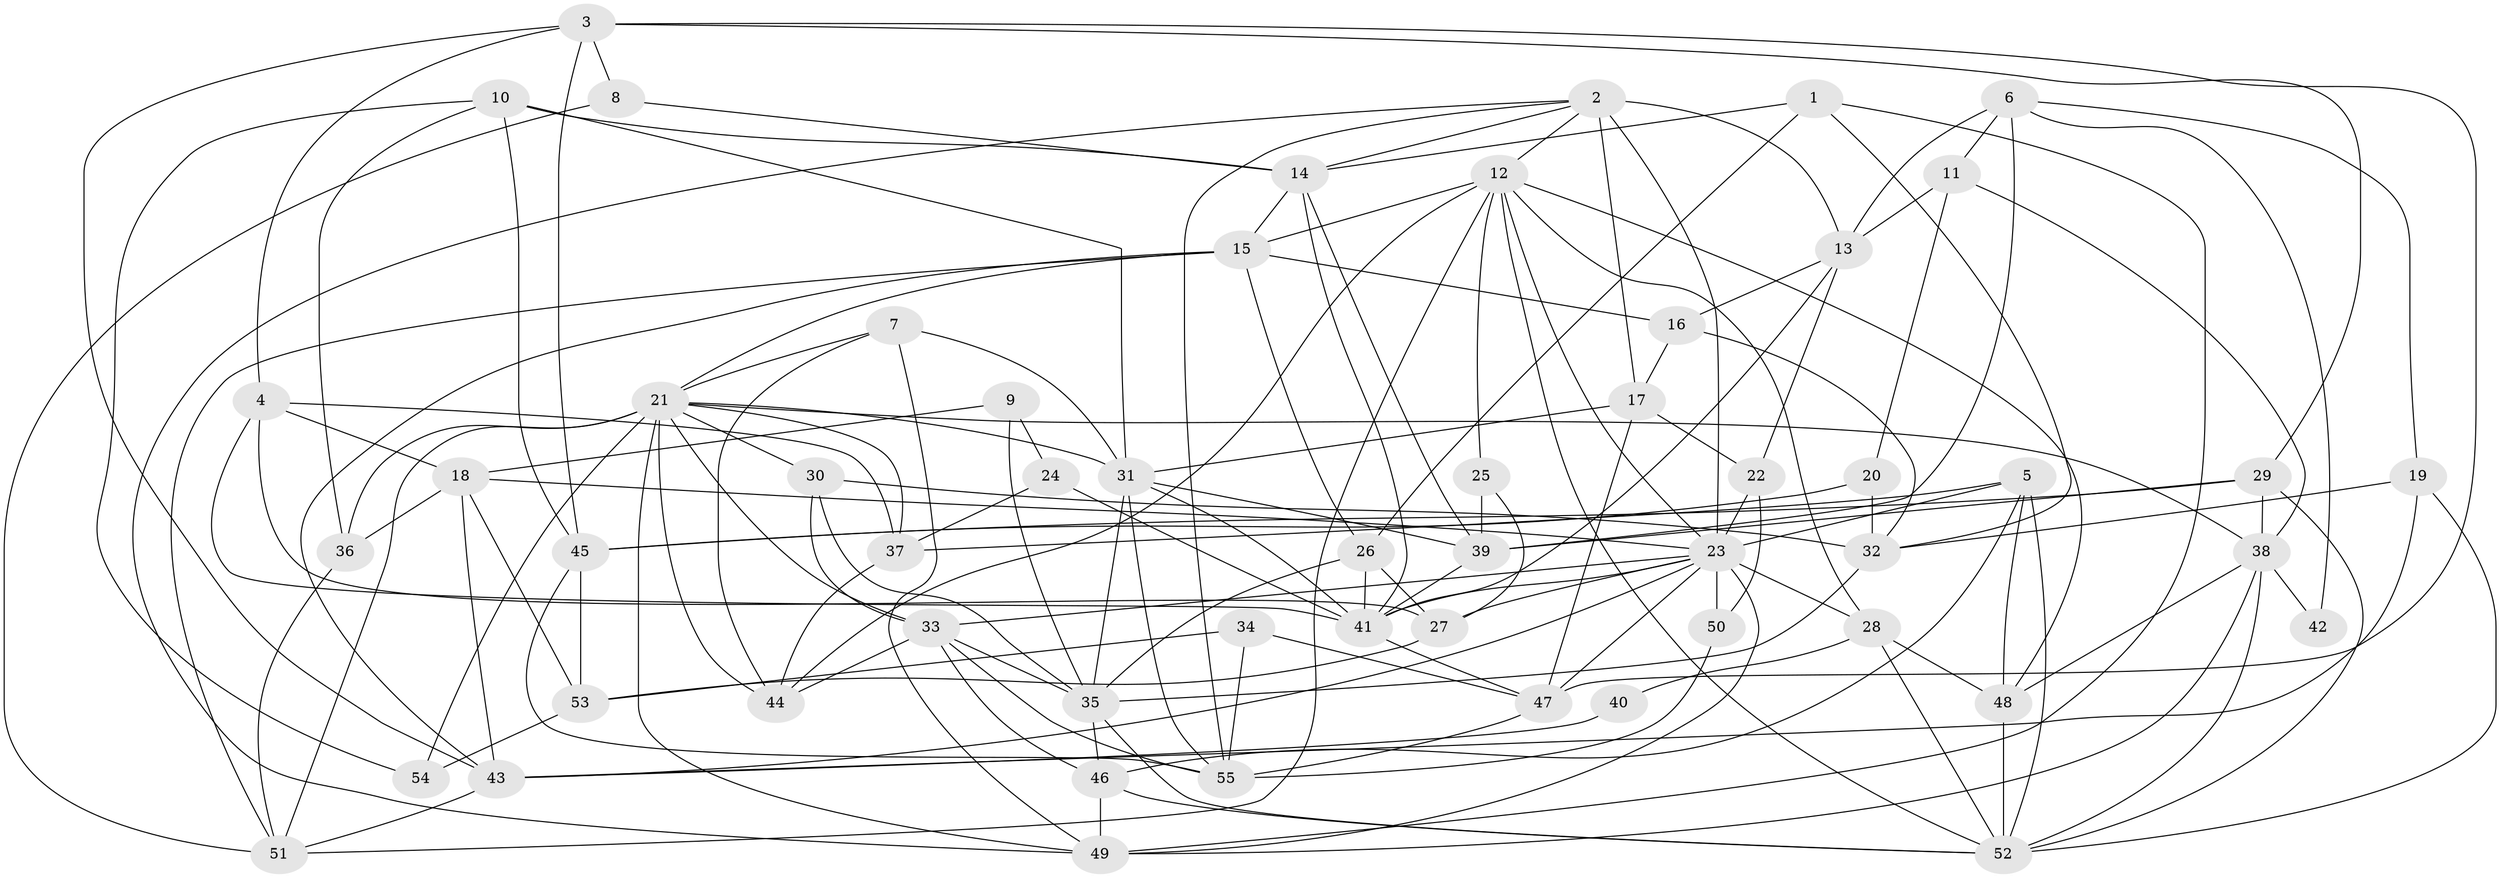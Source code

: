 // original degree distribution, {3: 0.3, 4: 0.2818181818181818, 6: 0.09090909090909091, 5: 0.17272727272727273, 7: 0.02727272727272727, 2: 0.10909090909090909, 9: 0.00909090909090909, 8: 0.00909090909090909}
// Generated by graph-tools (version 1.1) at 2025/02/03/09/25 03:02:09]
// undirected, 55 vertices, 151 edges
graph export_dot {
graph [start="1"]
  node [color=gray90,style=filled];
  1;
  2;
  3;
  4;
  5;
  6;
  7;
  8;
  9;
  10;
  11;
  12;
  13;
  14;
  15;
  16;
  17;
  18;
  19;
  20;
  21;
  22;
  23;
  24;
  25;
  26;
  27;
  28;
  29;
  30;
  31;
  32;
  33;
  34;
  35;
  36;
  37;
  38;
  39;
  40;
  41;
  42;
  43;
  44;
  45;
  46;
  47;
  48;
  49;
  50;
  51;
  52;
  53;
  54;
  55;
  1 -- 14 [weight=1.0];
  1 -- 26 [weight=1.0];
  1 -- 32 [weight=1.0];
  1 -- 49 [weight=1.0];
  2 -- 12 [weight=1.0];
  2 -- 13 [weight=1.0];
  2 -- 14 [weight=1.0];
  2 -- 17 [weight=2.0];
  2 -- 23 [weight=1.0];
  2 -- 49 [weight=1.0];
  2 -- 55 [weight=1.0];
  3 -- 4 [weight=1.0];
  3 -- 8 [weight=1.0];
  3 -- 29 [weight=1.0];
  3 -- 43 [weight=1.0];
  3 -- 45 [weight=1.0];
  3 -- 47 [weight=1.0];
  4 -- 18 [weight=1.0];
  4 -- 27 [weight=1.0];
  4 -- 37 [weight=1.0];
  4 -- 41 [weight=1.0];
  5 -- 23 [weight=1.0];
  5 -- 37 [weight=1.0];
  5 -- 46 [weight=1.0];
  5 -- 48 [weight=1.0];
  5 -- 52 [weight=1.0];
  6 -- 11 [weight=1.0];
  6 -- 13 [weight=1.0];
  6 -- 19 [weight=1.0];
  6 -- 39 [weight=2.0];
  6 -- 42 [weight=1.0];
  7 -- 21 [weight=1.0];
  7 -- 31 [weight=1.0];
  7 -- 44 [weight=1.0];
  7 -- 49 [weight=1.0];
  8 -- 14 [weight=1.0];
  8 -- 51 [weight=1.0];
  9 -- 18 [weight=1.0];
  9 -- 24 [weight=1.0];
  9 -- 35 [weight=1.0];
  10 -- 14 [weight=1.0];
  10 -- 31 [weight=1.0];
  10 -- 36 [weight=1.0];
  10 -- 45 [weight=1.0];
  10 -- 54 [weight=1.0];
  11 -- 13 [weight=1.0];
  11 -- 20 [weight=1.0];
  11 -- 38 [weight=1.0];
  12 -- 15 [weight=1.0];
  12 -- 23 [weight=1.0];
  12 -- 25 [weight=1.0];
  12 -- 28 [weight=1.0];
  12 -- 44 [weight=1.0];
  12 -- 48 [weight=1.0];
  12 -- 51 [weight=1.0];
  12 -- 52 [weight=1.0];
  13 -- 16 [weight=1.0];
  13 -- 22 [weight=1.0];
  13 -- 41 [weight=1.0];
  14 -- 15 [weight=1.0];
  14 -- 39 [weight=1.0];
  14 -- 41 [weight=1.0];
  15 -- 16 [weight=1.0];
  15 -- 21 [weight=1.0];
  15 -- 26 [weight=1.0];
  15 -- 43 [weight=1.0];
  15 -- 51 [weight=1.0];
  16 -- 17 [weight=2.0];
  16 -- 32 [weight=1.0];
  17 -- 22 [weight=1.0];
  17 -- 31 [weight=1.0];
  17 -- 47 [weight=1.0];
  18 -- 23 [weight=1.0];
  18 -- 36 [weight=1.0];
  18 -- 43 [weight=1.0];
  18 -- 53 [weight=1.0];
  19 -- 32 [weight=1.0];
  19 -- 43 [weight=1.0];
  19 -- 52 [weight=1.0];
  20 -- 32 [weight=1.0];
  20 -- 45 [weight=1.0];
  21 -- 30 [weight=1.0];
  21 -- 31 [weight=1.0];
  21 -- 33 [weight=1.0];
  21 -- 36 [weight=2.0];
  21 -- 37 [weight=1.0];
  21 -- 38 [weight=1.0];
  21 -- 44 [weight=1.0];
  21 -- 49 [weight=1.0];
  21 -- 51 [weight=2.0];
  21 -- 54 [weight=1.0];
  22 -- 23 [weight=2.0];
  22 -- 50 [weight=1.0];
  23 -- 27 [weight=2.0];
  23 -- 28 [weight=1.0];
  23 -- 33 [weight=1.0];
  23 -- 41 [weight=1.0];
  23 -- 43 [weight=1.0];
  23 -- 47 [weight=1.0];
  23 -- 49 [weight=1.0];
  23 -- 50 [weight=1.0];
  24 -- 37 [weight=1.0];
  24 -- 41 [weight=1.0];
  25 -- 27 [weight=1.0];
  25 -- 39 [weight=1.0];
  26 -- 27 [weight=1.0];
  26 -- 35 [weight=2.0];
  26 -- 41 [weight=1.0];
  27 -- 53 [weight=1.0];
  28 -- 40 [weight=1.0];
  28 -- 48 [weight=1.0];
  28 -- 52 [weight=1.0];
  29 -- 38 [weight=2.0];
  29 -- 39 [weight=1.0];
  29 -- 45 [weight=1.0];
  29 -- 52 [weight=1.0];
  30 -- 32 [weight=1.0];
  30 -- 33 [weight=1.0];
  30 -- 35 [weight=1.0];
  31 -- 35 [weight=1.0];
  31 -- 39 [weight=1.0];
  31 -- 41 [weight=1.0];
  31 -- 55 [weight=1.0];
  32 -- 35 [weight=1.0];
  33 -- 35 [weight=1.0];
  33 -- 44 [weight=1.0];
  33 -- 46 [weight=1.0];
  33 -- 55 [weight=1.0];
  34 -- 47 [weight=1.0];
  34 -- 53 [weight=1.0];
  34 -- 55 [weight=2.0];
  35 -- 46 [weight=1.0];
  35 -- 52 [weight=1.0];
  36 -- 51 [weight=1.0];
  37 -- 44 [weight=1.0];
  38 -- 42 [weight=1.0];
  38 -- 48 [weight=1.0];
  38 -- 49 [weight=1.0];
  38 -- 52 [weight=1.0];
  39 -- 41 [weight=1.0];
  40 -- 43 [weight=1.0];
  41 -- 47 [weight=1.0];
  43 -- 51 [weight=1.0];
  45 -- 53 [weight=1.0];
  45 -- 55 [weight=1.0];
  46 -- 49 [weight=1.0];
  46 -- 52 [weight=1.0];
  47 -- 55 [weight=1.0];
  48 -- 52 [weight=1.0];
  50 -- 55 [weight=1.0];
  53 -- 54 [weight=1.0];
}
